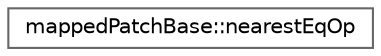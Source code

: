 digraph "Graphical Class Hierarchy"
{
 // LATEX_PDF_SIZE
  bgcolor="transparent";
  edge [fontname=Helvetica,fontsize=10,labelfontname=Helvetica,labelfontsize=10];
  node [fontname=Helvetica,fontsize=10,shape=box,height=0.2,width=0.4];
  rankdir="LR";
  Node0 [id="Node000000",label="mappedPatchBase::nearestEqOp",height=0.2,width=0.4,color="grey40", fillcolor="white", style="filled",URL="$classFoam_1_1mappedPatchBase_1_1nearestEqOp.html",tooltip=" "];
}
